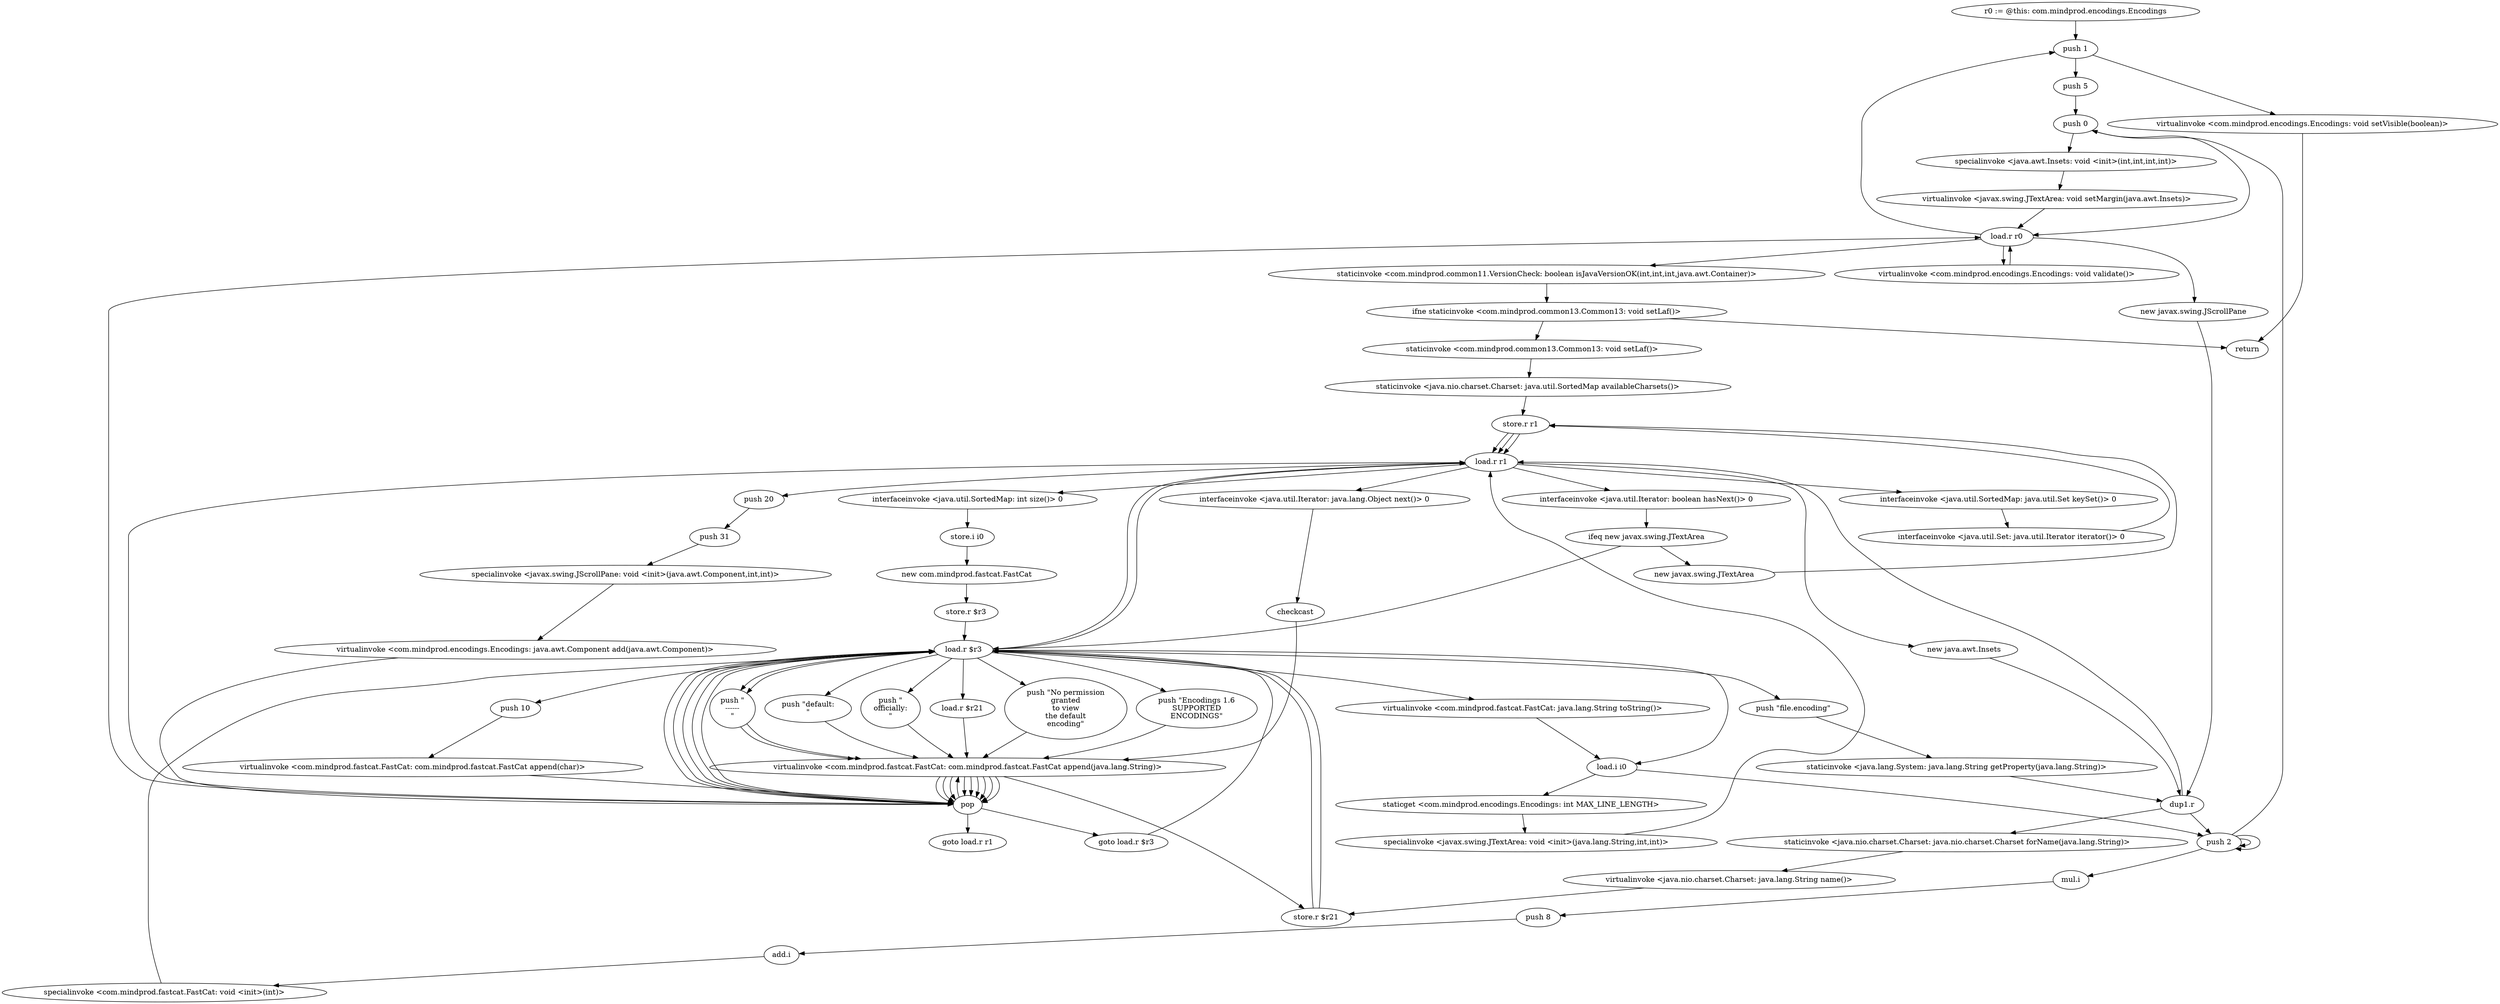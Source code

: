 digraph "" {
    "r0 := @this: com.mindprod.encodings.Encodings"
    "push 1"
    "r0 := @this: com.mindprod.encodings.Encodings"->"push 1";
    "push 5"
    "push 1"->"push 5";
    "push 0"
    "push 5"->"push 0";
    "load.r r0"
    "push 0"->"load.r r0";
    "staticinvoke <com.mindprod.common11.VersionCheck: boolean isJavaVersionOK(int,int,int,java.awt.Container)>"
    "load.r r0"->"staticinvoke <com.mindprod.common11.VersionCheck: boolean isJavaVersionOK(int,int,int,java.awt.Container)>";
    "ifne staticinvoke <com.mindprod.common13.Common13: void setLaf()>"
    "staticinvoke <com.mindprod.common11.VersionCheck: boolean isJavaVersionOK(int,int,int,java.awt.Container)>"->"ifne staticinvoke <com.mindprod.common13.Common13: void setLaf()>";
    "return"
    "ifne staticinvoke <com.mindprod.common13.Common13: void setLaf()>"->"return";
    "staticinvoke <com.mindprod.common13.Common13: void setLaf()>"
    "ifne staticinvoke <com.mindprod.common13.Common13: void setLaf()>"->"staticinvoke <com.mindprod.common13.Common13: void setLaf()>";
    "staticinvoke <java.nio.charset.Charset: java.util.SortedMap availableCharsets()>"
    "staticinvoke <com.mindprod.common13.Common13: void setLaf()>"->"staticinvoke <java.nio.charset.Charset: java.util.SortedMap availableCharsets()>";
    "store.r r1"
    "staticinvoke <java.nio.charset.Charset: java.util.SortedMap availableCharsets()>"->"store.r r1";
    "load.r r1"
    "store.r r1"->"load.r r1";
    "interfaceinvoke <java.util.SortedMap: int size()> 0"
    "load.r r1"->"interfaceinvoke <java.util.SortedMap: int size()> 0";
    "store.i i0"
    "interfaceinvoke <java.util.SortedMap: int size()> 0"->"store.i i0";
    "new com.mindprod.fastcat.FastCat"
    "store.i i0"->"new com.mindprod.fastcat.FastCat";
    "store.r $r3"
    "new com.mindprod.fastcat.FastCat"->"store.r $r3";
    "load.r $r3"
    "store.r $r3"->"load.r $r3";
    "load.i i0"
    "load.r $r3"->"load.i i0";
    "push 2"
    "load.i i0"->"push 2";
    "mul.i"
    "push 2"->"mul.i";
    "push 8"
    "mul.i"->"push 8";
    "add.i"
    "push 8"->"add.i";
    "specialinvoke <com.mindprod.fastcat.FastCat: void <init>(int)>"
    "add.i"->"specialinvoke <com.mindprod.fastcat.FastCat: void <init>(int)>";
    "specialinvoke <com.mindprod.fastcat.FastCat: void <init>(int)>"->"load.r $r3";
    "push \"Encodings 1.6\nSUPPORTED\nENCODINGS\""
    "load.r $r3"->"push \"Encodings 1.6\nSUPPORTED\nENCODINGS\"";
    "virtualinvoke <com.mindprod.fastcat.FastCat: com.mindprod.fastcat.FastCat append(java.lang.String)>"
    "push \"Encodings 1.6\nSUPPORTED\nENCODINGS\""->"virtualinvoke <com.mindprod.fastcat.FastCat: com.mindprod.fastcat.FastCat append(java.lang.String)>";
    "pop"
    "virtualinvoke <com.mindprod.fastcat.FastCat: com.mindprod.fastcat.FastCat append(java.lang.String)>"->"pop";
    "pop"->"load.r $r3";
    "push \"\n------\n\""
    "load.r $r3"->"push \"\n------\n\"";
    "push \"\n------\n\""->"virtualinvoke <com.mindprod.fastcat.FastCat: com.mindprod.fastcat.FastCat append(java.lang.String)>";
    "virtualinvoke <com.mindprod.fastcat.FastCat: com.mindprod.fastcat.FastCat append(java.lang.String)>"->"pop";
    "pop"->"load.r $r3";
    "push \"file.encoding\""
    "load.r $r3"->"push \"file.encoding\"";
    "staticinvoke <java.lang.System: java.lang.String getProperty(java.lang.String)>"
    "push \"file.encoding\""->"staticinvoke <java.lang.System: java.lang.String getProperty(java.lang.String)>";
    "dup1.r"
    "staticinvoke <java.lang.System: java.lang.String getProperty(java.lang.String)>"->"dup1.r";
    "staticinvoke <java.nio.charset.Charset: java.nio.charset.Charset forName(java.lang.String)>"
    "dup1.r"->"staticinvoke <java.nio.charset.Charset: java.nio.charset.Charset forName(java.lang.String)>";
    "virtualinvoke <java.nio.charset.Charset: java.lang.String name()>"
    "staticinvoke <java.nio.charset.Charset: java.nio.charset.Charset forName(java.lang.String)>"->"virtualinvoke <java.nio.charset.Charset: java.lang.String name()>";
    "store.r $r21"
    "virtualinvoke <java.nio.charset.Charset: java.lang.String name()>"->"store.r $r21";
    "store.r $r21"->"load.r $r3";
    "push \"default:\n\""
    "load.r $r3"->"push \"default:\n\"";
    "push \"default:\n\""->"virtualinvoke <com.mindprod.fastcat.FastCat: com.mindprod.fastcat.FastCat append(java.lang.String)>";
    "virtualinvoke <com.mindprod.fastcat.FastCat: com.mindprod.fastcat.FastCat append(java.lang.String)>"->"pop";
    "pop"->"virtualinvoke <com.mindprod.fastcat.FastCat: com.mindprod.fastcat.FastCat append(java.lang.String)>";
    "virtualinvoke <com.mindprod.fastcat.FastCat: com.mindprod.fastcat.FastCat append(java.lang.String)>"->"pop";
    "pop"->"load.r $r3";
    "push \"\nofficially:\n\""
    "load.r $r3"->"push \"\nofficially:\n\"";
    "push \"\nofficially:\n\""->"virtualinvoke <com.mindprod.fastcat.FastCat: com.mindprod.fastcat.FastCat append(java.lang.String)>";
    "virtualinvoke <com.mindprod.fastcat.FastCat: com.mindprod.fastcat.FastCat append(java.lang.String)>"->"pop";
    "pop"->"load.r $r3";
    "load.r $r21"
    "load.r $r3"->"load.r $r21";
    "load.r $r21"->"virtualinvoke <com.mindprod.fastcat.FastCat: com.mindprod.fastcat.FastCat append(java.lang.String)>";
    "virtualinvoke <com.mindprod.fastcat.FastCat: com.mindprod.fastcat.FastCat append(java.lang.String)>"->"pop";
    "goto load.r $r3"
    "pop"->"goto load.r $r3";
    "goto load.r $r3"->"load.r $r3";
    "load.r $r3"->"push \"\n------\n\"";
    "push \"\n------\n\""->"virtualinvoke <com.mindprod.fastcat.FastCat: com.mindprod.fastcat.FastCat append(java.lang.String)>";
    "virtualinvoke <com.mindprod.fastcat.FastCat: com.mindprod.fastcat.FastCat append(java.lang.String)>"->"pop";
    "pop"->"load.r r1";
    "interfaceinvoke <java.util.SortedMap: java.util.Set keySet()> 0"
    "load.r r1"->"interfaceinvoke <java.util.SortedMap: java.util.Set keySet()> 0";
    "interfaceinvoke <java.util.Set: java.util.Iterator iterator()> 0"
    "interfaceinvoke <java.util.SortedMap: java.util.Set keySet()> 0"->"interfaceinvoke <java.util.Set: java.util.Iterator iterator()> 0";
    "interfaceinvoke <java.util.Set: java.util.Iterator iterator()> 0"->"store.r r1";
    "store.r r1"->"load.r r1";
    "interfaceinvoke <java.util.Iterator: boolean hasNext()> 0"
    "load.r r1"->"interfaceinvoke <java.util.Iterator: boolean hasNext()> 0";
    "ifeq new javax.swing.JTextArea"
    "interfaceinvoke <java.util.Iterator: boolean hasNext()> 0"->"ifeq new javax.swing.JTextArea";
    "ifeq new javax.swing.JTextArea"->"load.r $r3";
    "load.r $r3"->"load.r r1";
    "interfaceinvoke <java.util.Iterator: java.lang.Object next()> 0"
    "load.r r1"->"interfaceinvoke <java.util.Iterator: java.lang.Object next()> 0";
    "checkcast"
    "interfaceinvoke <java.util.Iterator: java.lang.Object next()> 0"->"checkcast";
    "checkcast"->"virtualinvoke <com.mindprod.fastcat.FastCat: com.mindprod.fastcat.FastCat append(java.lang.String)>";
    "virtualinvoke <com.mindprod.fastcat.FastCat: com.mindprod.fastcat.FastCat append(java.lang.String)>"->"pop";
    "pop"->"load.r $r3";
    "push 10"
    "load.r $r3"->"push 10";
    "virtualinvoke <com.mindprod.fastcat.FastCat: com.mindprod.fastcat.FastCat append(char)>"
    "push 10"->"virtualinvoke <com.mindprod.fastcat.FastCat: com.mindprod.fastcat.FastCat append(char)>";
    "virtualinvoke <com.mindprod.fastcat.FastCat: com.mindprod.fastcat.FastCat append(char)>"->"pop";
    "goto load.r r1"
    "pop"->"goto load.r r1";
    "new javax.swing.JTextArea"
    "ifeq new javax.swing.JTextArea"->"new javax.swing.JTextArea";
    "new javax.swing.JTextArea"->"store.r r1";
    "store.r r1"->"load.r r1";
    "load.r r1"->"load.r $r3";
    "virtualinvoke <com.mindprod.fastcat.FastCat: java.lang.String toString()>"
    "load.r $r3"->"virtualinvoke <com.mindprod.fastcat.FastCat: java.lang.String toString()>";
    "virtualinvoke <com.mindprod.fastcat.FastCat: java.lang.String toString()>"->"load.i i0";
    "staticget <com.mindprod.encodings.Encodings: int MAX_LINE_LENGTH>"
    "load.i i0"->"staticget <com.mindprod.encodings.Encodings: int MAX_LINE_LENGTH>";
    "specialinvoke <javax.swing.JTextArea: void <init>(java.lang.String,int,int)>"
    "staticget <com.mindprod.encodings.Encodings: int MAX_LINE_LENGTH>"->"specialinvoke <javax.swing.JTextArea: void <init>(java.lang.String,int,int)>";
    "specialinvoke <javax.swing.JTextArea: void <init>(java.lang.String,int,int)>"->"load.r r1";
    "new java.awt.Insets"
    "load.r r1"->"new java.awt.Insets";
    "new java.awt.Insets"->"dup1.r";
    "dup1.r"->"push 2";
    "push 2"->"push 2";
    "push 2"->"push 2";
    "push 2"->"push 0";
    "specialinvoke <java.awt.Insets: void <init>(int,int,int,int)>"
    "push 0"->"specialinvoke <java.awt.Insets: void <init>(int,int,int,int)>";
    "virtualinvoke <javax.swing.JTextArea: void setMargin(java.awt.Insets)>"
    "specialinvoke <java.awt.Insets: void <init>(int,int,int,int)>"->"virtualinvoke <javax.swing.JTextArea: void setMargin(java.awt.Insets)>";
    "virtualinvoke <javax.swing.JTextArea: void setMargin(java.awt.Insets)>"->"load.r r0";
    "new javax.swing.JScrollPane"
    "load.r r0"->"new javax.swing.JScrollPane";
    "new javax.swing.JScrollPane"->"dup1.r";
    "dup1.r"->"load.r r1";
    "push 20"
    "load.r r1"->"push 20";
    "push 31"
    "push 20"->"push 31";
    "specialinvoke <javax.swing.JScrollPane: void <init>(java.awt.Component,int,int)>"
    "push 31"->"specialinvoke <javax.swing.JScrollPane: void <init>(java.awt.Component,int,int)>";
    "virtualinvoke <com.mindprod.encodings.Encodings: java.awt.Component add(java.awt.Component)>"
    "specialinvoke <javax.swing.JScrollPane: void <init>(java.awt.Component,int,int)>"->"virtualinvoke <com.mindprod.encodings.Encodings: java.awt.Component add(java.awt.Component)>";
    "virtualinvoke <com.mindprod.encodings.Encodings: java.awt.Component add(java.awt.Component)>"->"pop";
    "pop"->"load.r r0";
    "virtualinvoke <com.mindprod.encodings.Encodings: void validate()>"
    "load.r r0"->"virtualinvoke <com.mindprod.encodings.Encodings: void validate()>";
    "virtualinvoke <com.mindprod.encodings.Encodings: void validate()>"->"load.r r0";
    "load.r r0"->"push 1";
    "virtualinvoke <com.mindprod.encodings.Encodings: void setVisible(boolean)>"
    "push 1"->"virtualinvoke <com.mindprod.encodings.Encodings: void setVisible(boolean)>";
    "virtualinvoke <com.mindprod.encodings.Encodings: void setVisible(boolean)>"->"return";
    "virtualinvoke <com.mindprod.fastcat.FastCat: com.mindprod.fastcat.FastCat append(java.lang.String)>"->"store.r $r21";
    "store.r $r21"->"load.r $r3";
    "push \"No permission\ngranted\nto view\nthe default\nencoding\""
    "load.r $r3"->"push \"No permission\ngranted\nto view\nthe default\nencoding\"";
    "push \"No permission\ngranted\nto view\nthe default\nencoding\""->"virtualinvoke <com.mindprod.fastcat.FastCat: com.mindprod.fastcat.FastCat append(java.lang.String)>";
    "virtualinvoke <com.mindprod.fastcat.FastCat: com.mindprod.fastcat.FastCat append(java.lang.String)>"->"pop";
}
